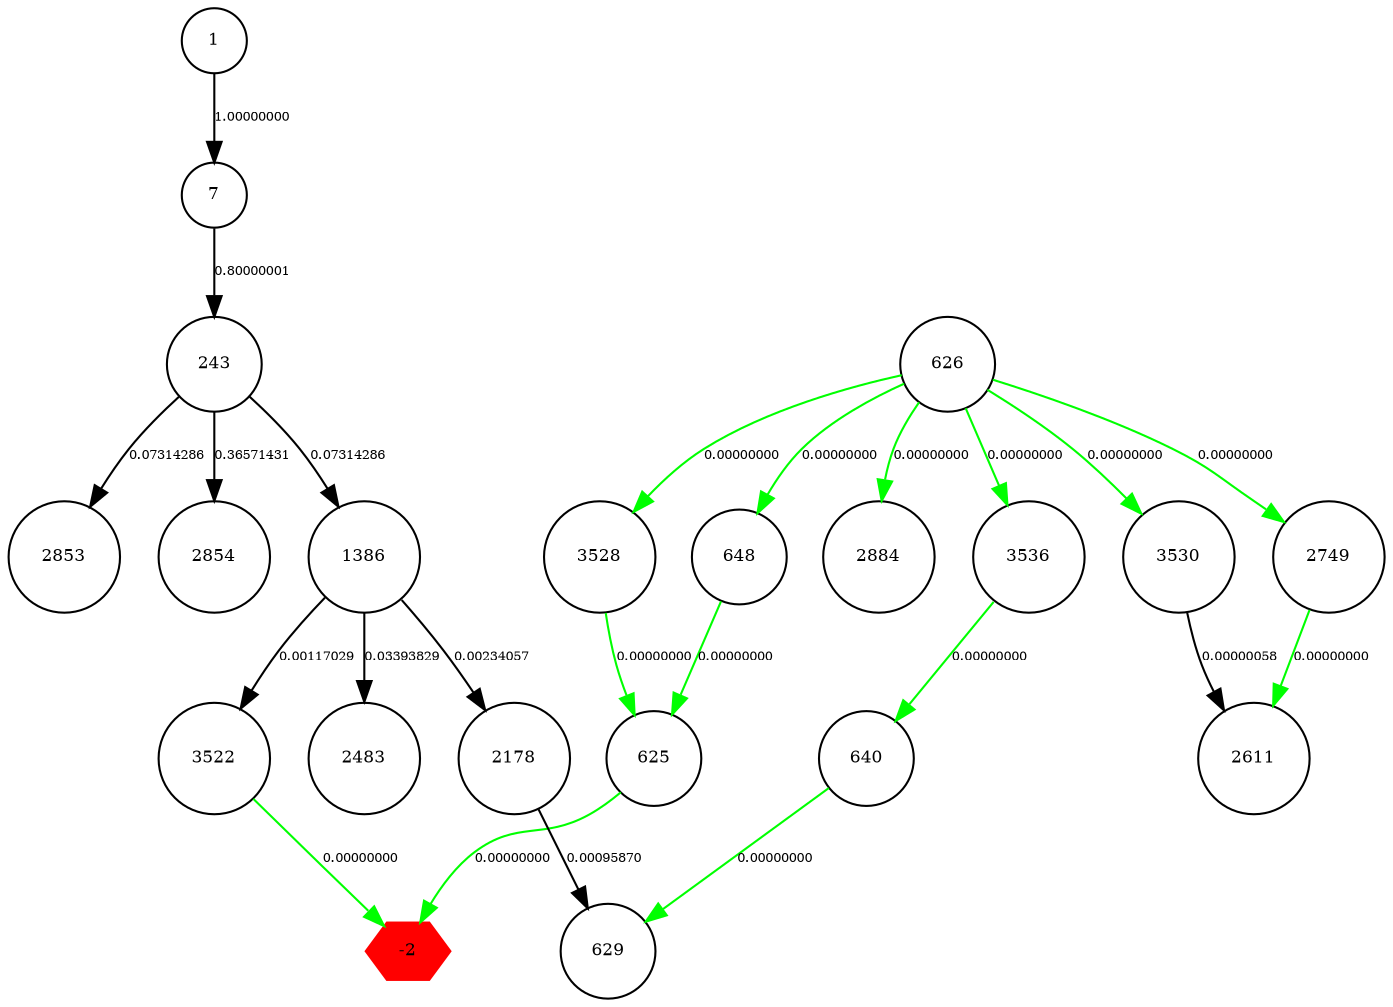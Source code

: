 digraph {
edge  [fontsize=6];
 node [shape=circle,width=0.2,height=0.2,fontsize=8];  1; 2853; 2854; 2749; 2611; 648; 3522; 2884; 7; 3530; 640; 3528; 626; 625; 1386; 629; 3536; 2483; 2178; 243;
 node [shape=hexagon,color = red, style=filled ,width=0.1,height=0.1,fontsize=8];  -2;
1 -> 7 [ label= "1.00000000" ];
2749 -> 2611 [color= green, label= "0.00000000" ];
648 -> 625 [color= green, label= "0.00000000" ];
3522 -> -2 [color= green, label= "0.00000000" ];
7 -> 243 [ label= "0.80000001" ];
3530 -> 2611 [ label= "0.00000058" ];
640 -> 629 [color= green, label= "0.00000000" ];
3528 -> 625 [color= green, label= "0.00000000" ];
626 -> 2749 [color= green, label= "0.00000000" ];
626 -> 648 [color= green, label= "0.00000000" ];
626 -> 3536 [color= green, label= "0.00000000" ];
626 -> 2884 [color= green, label= "0.00000000" ];
626 -> 3530 [color= green, label= "0.00000000" ];
626 -> 3528 [color= green, label= "0.00000000" ];
625 -> -2 [color= green, label= "0.00000000" ];
1386 -> 3522 [ label= "0.00117029" ];
1386 -> 2178 [ label= "0.00234057" ];
1386 -> 2483 [ label= "0.03393829" ];
3536 -> 640 [color= green, label= "0.00000000" ];
2178 -> 629 [ label= "0.00095870" ];
243 -> 2853 [ label= "0.07314286" ];
243 -> 2854 [ label= "0.36571431" ];
243 -> 1386 [ label= "0.07314286" ];
}
